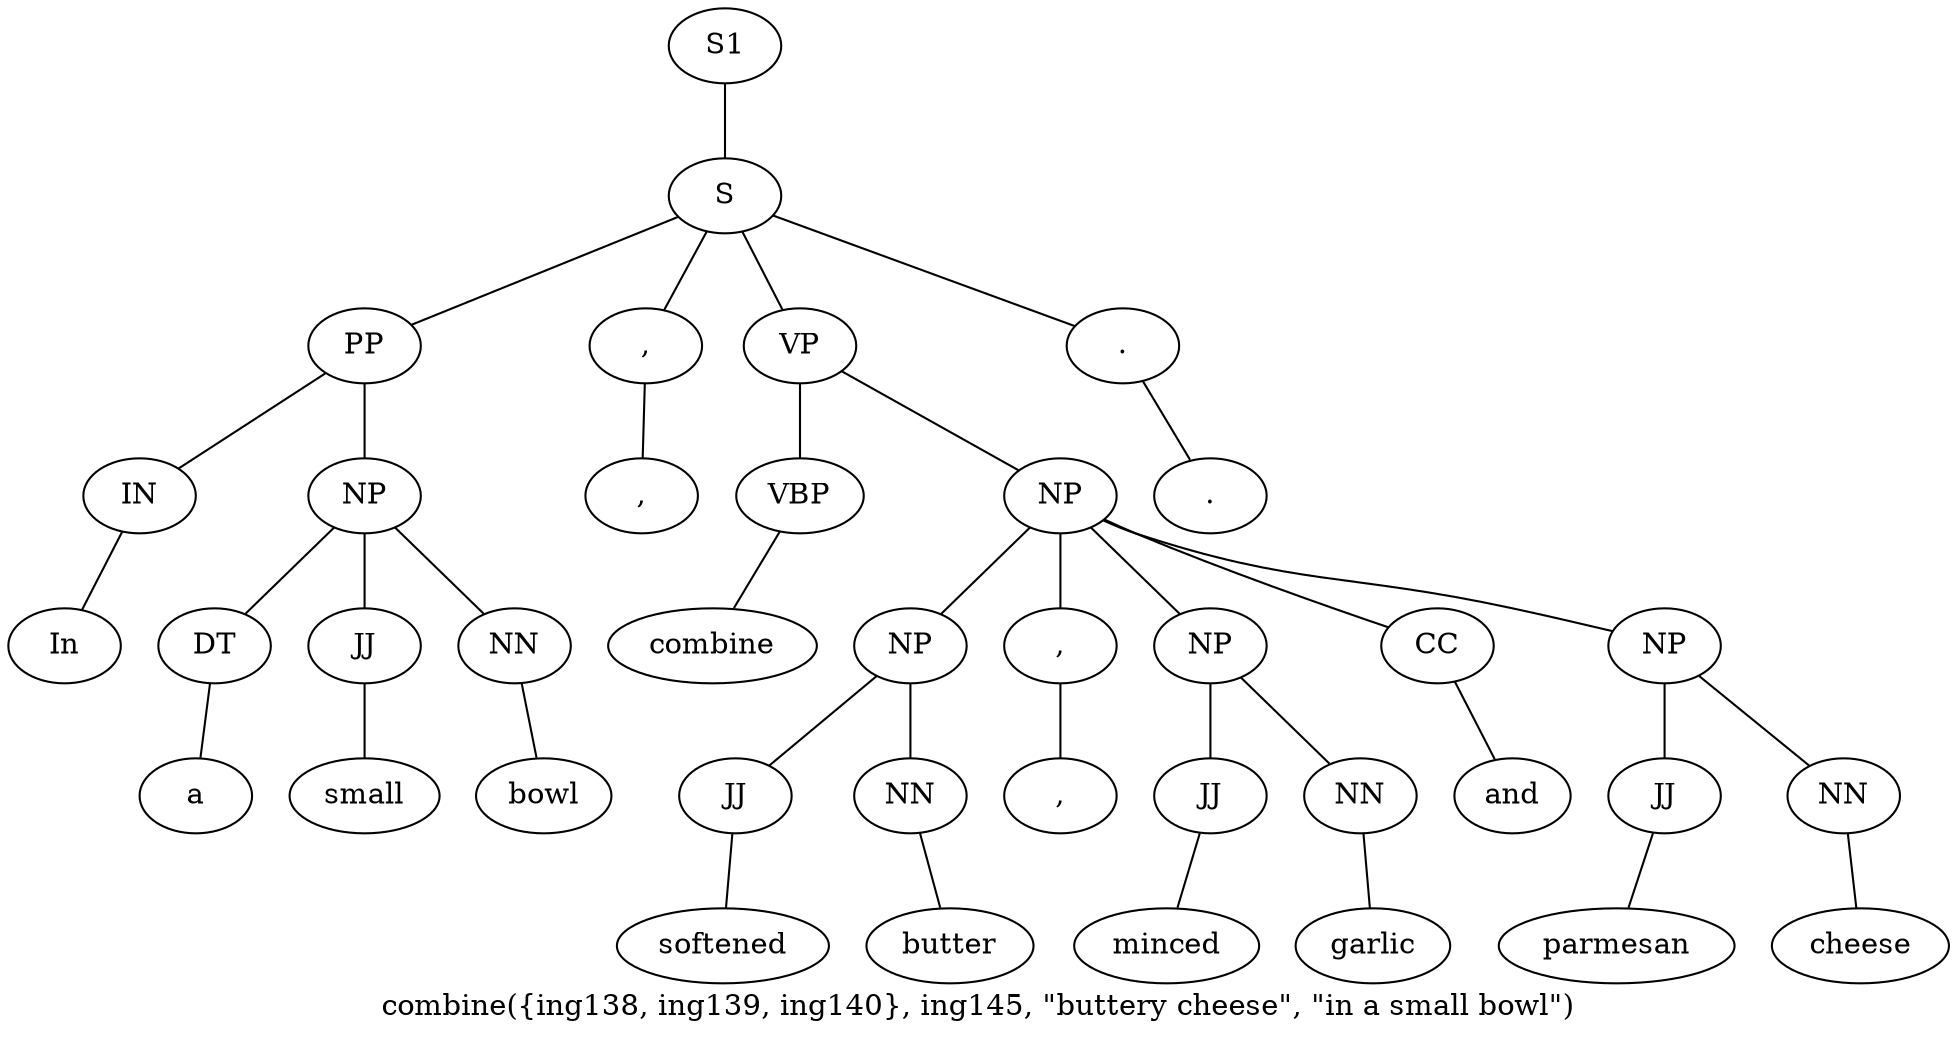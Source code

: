 graph SyntaxGraph {
	label = "combine({ing138, ing139, ing140}, ing145, \"buttery cheese\", \"in a small bowl\")";
	Node0 [label="S1"];
	Node1 [label="S"];
	Node2 [label="PP"];
	Node3 [label="IN"];
	Node4 [label="In"];
	Node5 [label="NP"];
	Node6 [label="DT"];
	Node7 [label="a"];
	Node8 [label="JJ"];
	Node9 [label="small"];
	Node10 [label="NN"];
	Node11 [label="bowl"];
	Node12 [label=","];
	Node13 [label=","];
	Node14 [label="VP"];
	Node15 [label="VBP"];
	Node16 [label="combine"];
	Node17 [label="NP"];
	Node18 [label="NP"];
	Node19 [label="JJ"];
	Node20 [label="softened"];
	Node21 [label="NN"];
	Node22 [label="butter"];
	Node23 [label=","];
	Node24 [label=","];
	Node25 [label="NP"];
	Node26 [label="JJ"];
	Node27 [label="minced"];
	Node28 [label="NN"];
	Node29 [label="garlic"];
	Node30 [label="CC"];
	Node31 [label="and"];
	Node32 [label="NP"];
	Node33 [label="JJ"];
	Node34 [label="parmesan"];
	Node35 [label="NN"];
	Node36 [label="cheese"];
	Node37 [label="."];
	Node38 [label="."];

	Node0 -- Node1;
	Node1 -- Node2;
	Node1 -- Node12;
	Node1 -- Node14;
	Node1 -- Node37;
	Node2 -- Node3;
	Node2 -- Node5;
	Node3 -- Node4;
	Node5 -- Node6;
	Node5 -- Node8;
	Node5 -- Node10;
	Node6 -- Node7;
	Node8 -- Node9;
	Node10 -- Node11;
	Node12 -- Node13;
	Node14 -- Node15;
	Node14 -- Node17;
	Node15 -- Node16;
	Node17 -- Node18;
	Node17 -- Node23;
	Node17 -- Node25;
	Node17 -- Node30;
	Node17 -- Node32;
	Node18 -- Node19;
	Node18 -- Node21;
	Node19 -- Node20;
	Node21 -- Node22;
	Node23 -- Node24;
	Node25 -- Node26;
	Node25 -- Node28;
	Node26 -- Node27;
	Node28 -- Node29;
	Node30 -- Node31;
	Node32 -- Node33;
	Node32 -- Node35;
	Node33 -- Node34;
	Node35 -- Node36;
	Node37 -- Node38;
}